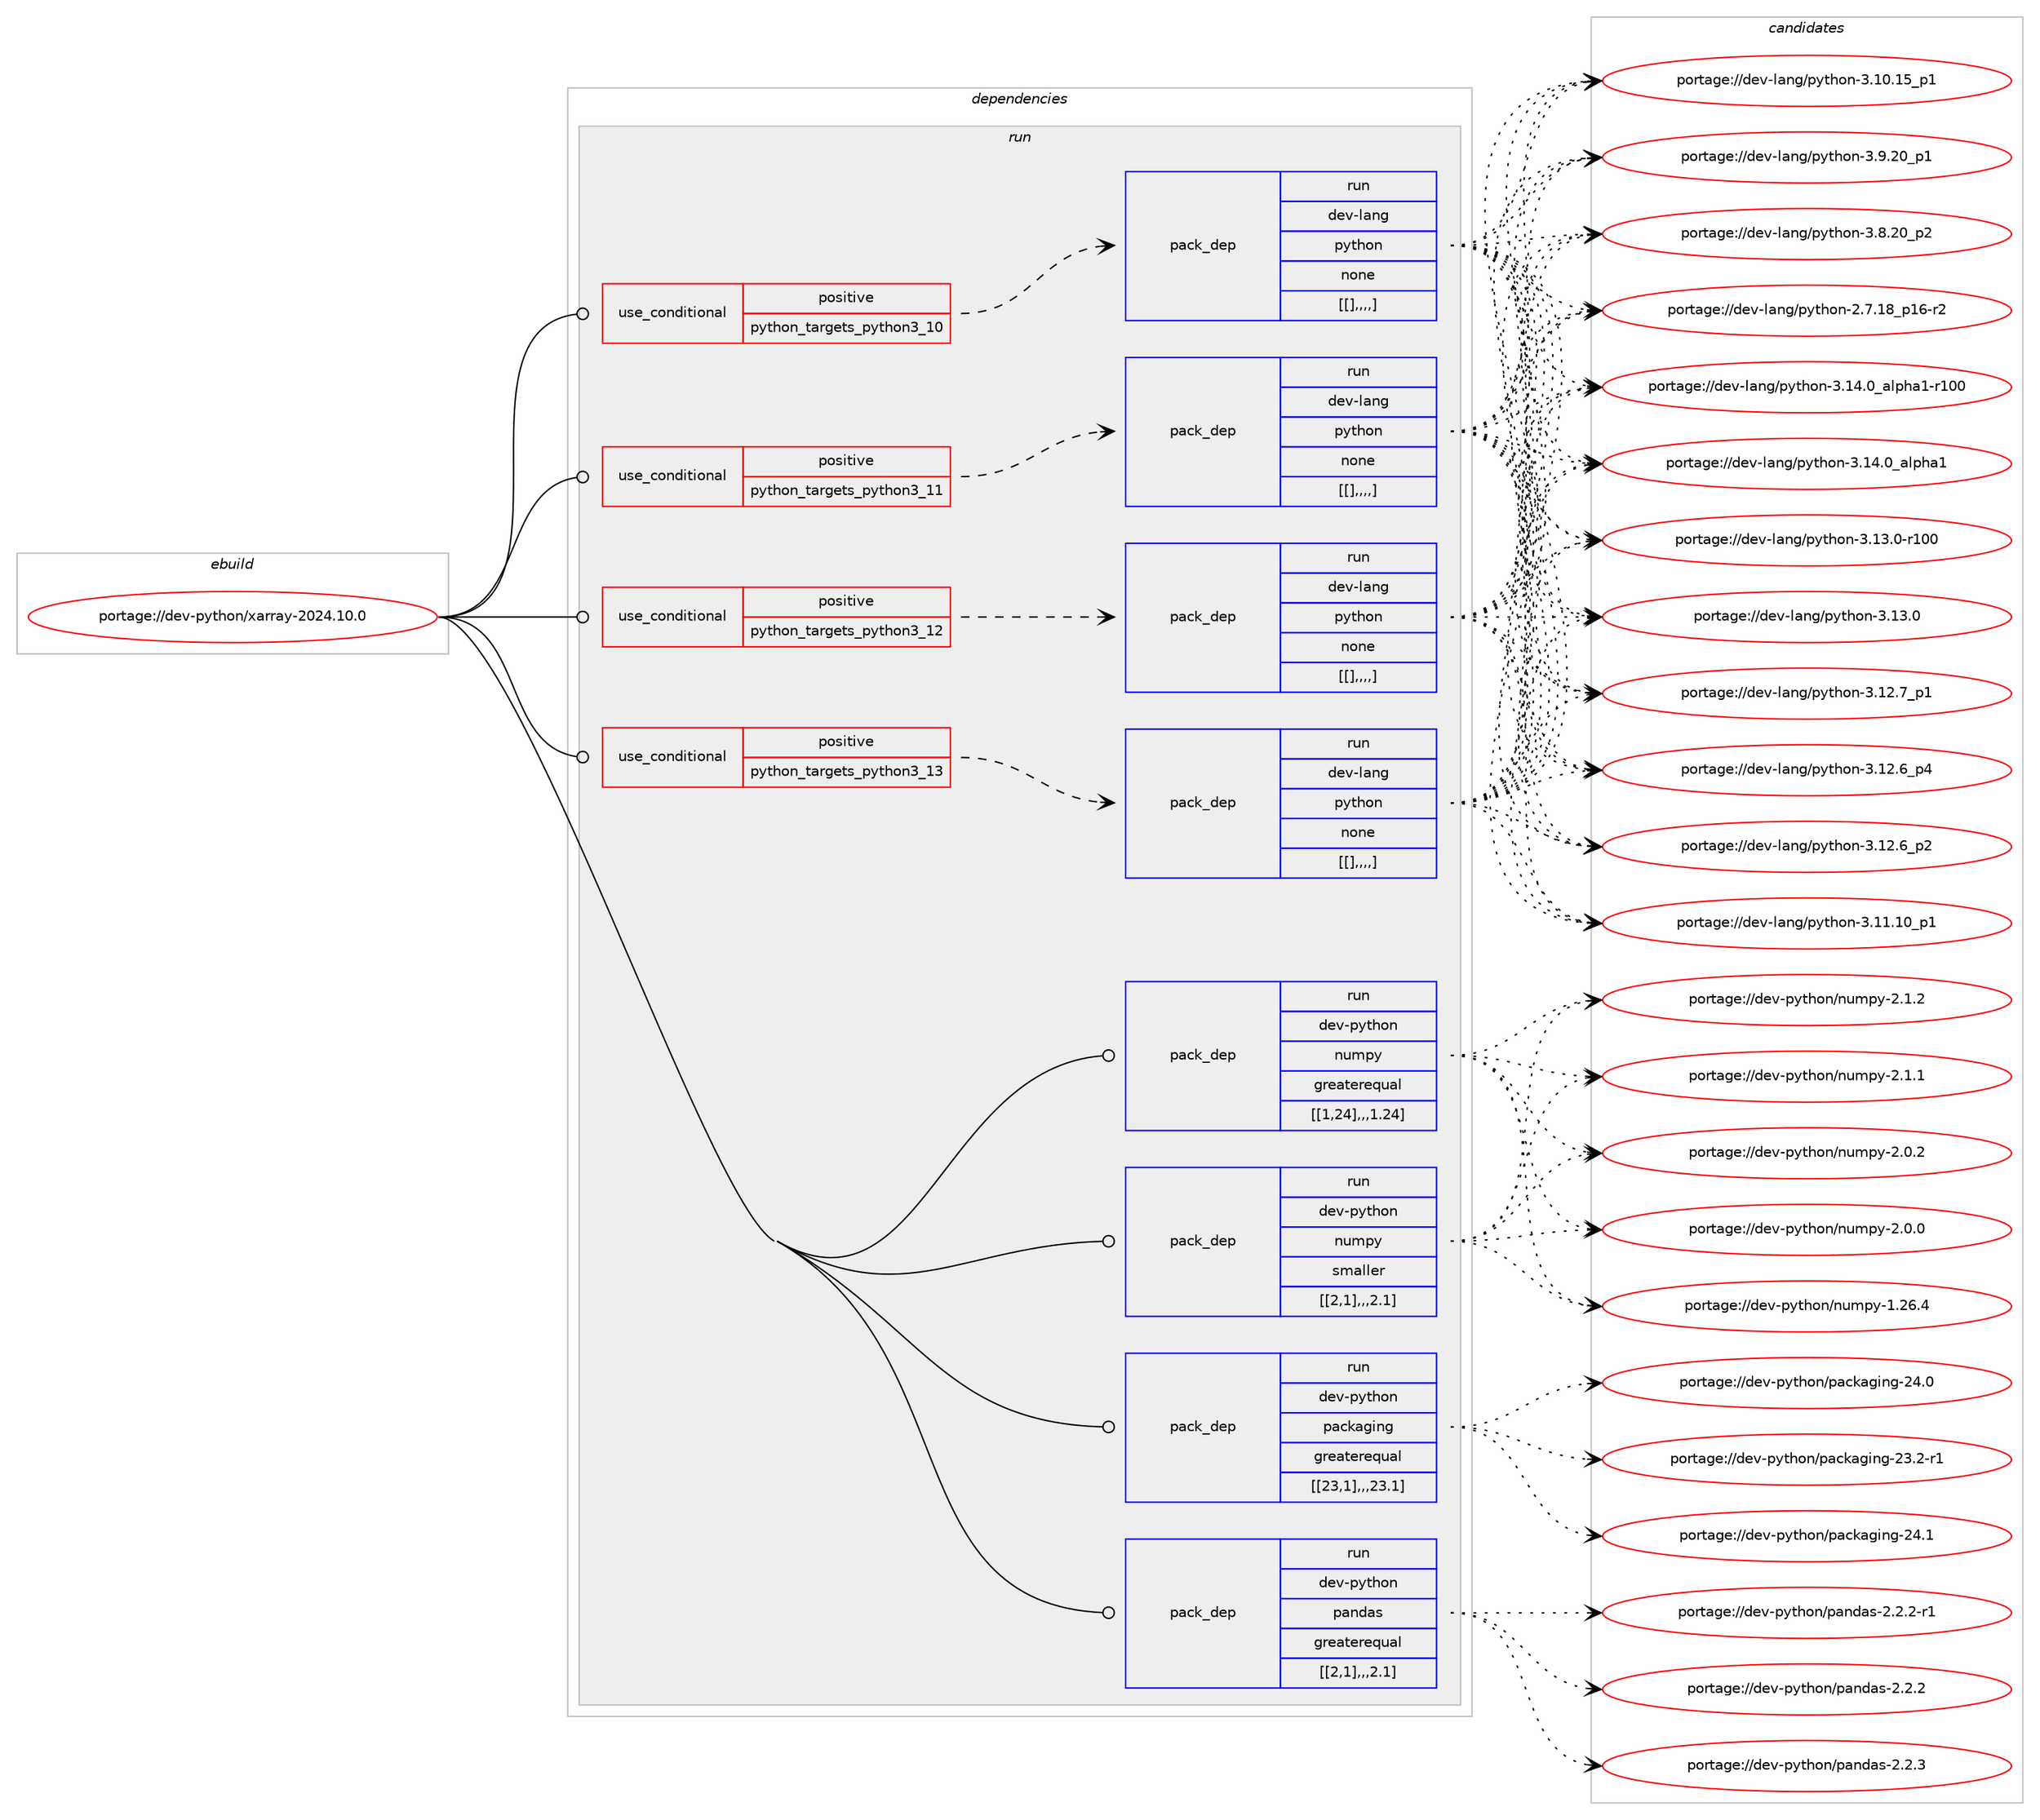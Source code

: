 digraph prolog {

# *************
# Graph options
# *************

newrank=true;
concentrate=true;
compound=true;
graph [rankdir=LR,fontname=Helvetica,fontsize=10,ranksep=1.5];#, ranksep=2.5, nodesep=0.2];
edge  [arrowhead=vee];
node  [fontname=Helvetica,fontsize=10];

# **********
# The ebuild
# **********

subgraph cluster_leftcol {
color=gray;
label=<<i>ebuild</i>>;
id [label="portage://dev-python/xarray-2024.10.0", color=red, width=4, href="../dev-python/xarray-2024.10.0.svg"];
}

# ****************
# The dependencies
# ****************

subgraph cluster_midcol {
color=gray;
label=<<i>dependencies</i>>;
subgraph cluster_compile {
fillcolor="#eeeeee";
style=filled;
label=<<i>compile</i>>;
}
subgraph cluster_compileandrun {
fillcolor="#eeeeee";
style=filled;
label=<<i>compile and run</i>>;
}
subgraph cluster_run {
fillcolor="#eeeeee";
style=filled;
label=<<i>run</i>>;
subgraph cond44271 {
dependency175098 [label=<<TABLE BORDER="0" CELLBORDER="1" CELLSPACING="0" CELLPADDING="4"><TR><TD ROWSPAN="3" CELLPADDING="10">use_conditional</TD></TR><TR><TD>positive</TD></TR><TR><TD>python_targets_python3_10</TD></TR></TABLE>>, shape=none, color=red];
subgraph pack129516 {
dependency175164 [label=<<TABLE BORDER="0" CELLBORDER="1" CELLSPACING="0" CELLPADDING="4" WIDTH="220"><TR><TD ROWSPAN="6" CELLPADDING="30">pack_dep</TD></TR><TR><TD WIDTH="110">run</TD></TR><TR><TD>dev-lang</TD></TR><TR><TD>python</TD></TR><TR><TD>none</TD></TR><TR><TD>[[],,,,]</TD></TR></TABLE>>, shape=none, color=blue];
}
dependency175098:e -> dependency175164:w [weight=20,style="dashed",arrowhead="vee"];
}
id:e -> dependency175098:w [weight=20,style="solid",arrowhead="odot"];
subgraph cond44301 {
dependency175185 [label=<<TABLE BORDER="0" CELLBORDER="1" CELLSPACING="0" CELLPADDING="4"><TR><TD ROWSPAN="3" CELLPADDING="10">use_conditional</TD></TR><TR><TD>positive</TD></TR><TR><TD>python_targets_python3_11</TD></TR></TABLE>>, shape=none, color=red];
subgraph pack129535 {
dependency175196 [label=<<TABLE BORDER="0" CELLBORDER="1" CELLSPACING="0" CELLPADDING="4" WIDTH="220"><TR><TD ROWSPAN="6" CELLPADDING="30">pack_dep</TD></TR><TR><TD WIDTH="110">run</TD></TR><TR><TD>dev-lang</TD></TR><TR><TD>python</TD></TR><TR><TD>none</TD></TR><TR><TD>[[],,,,]</TD></TR></TABLE>>, shape=none, color=blue];
}
dependency175185:e -> dependency175196:w [weight=20,style="dashed",arrowhead="vee"];
}
id:e -> dependency175185:w [weight=20,style="solid",arrowhead="odot"];
subgraph cond44317 {
dependency175202 [label=<<TABLE BORDER="0" CELLBORDER="1" CELLSPACING="0" CELLPADDING="4"><TR><TD ROWSPAN="3" CELLPADDING="10">use_conditional</TD></TR><TR><TD>positive</TD></TR><TR><TD>python_targets_python3_12</TD></TR></TABLE>>, shape=none, color=red];
subgraph pack129542 {
dependency175306 [label=<<TABLE BORDER="0" CELLBORDER="1" CELLSPACING="0" CELLPADDING="4" WIDTH="220"><TR><TD ROWSPAN="6" CELLPADDING="30">pack_dep</TD></TR><TR><TD WIDTH="110">run</TD></TR><TR><TD>dev-lang</TD></TR><TR><TD>python</TD></TR><TR><TD>none</TD></TR><TR><TD>[[],,,,]</TD></TR></TABLE>>, shape=none, color=blue];
}
dependency175202:e -> dependency175306:w [weight=20,style="dashed",arrowhead="vee"];
}
id:e -> dependency175202:w [weight=20,style="solid",arrowhead="odot"];
subgraph cond44365 {
dependency175379 [label=<<TABLE BORDER="0" CELLBORDER="1" CELLSPACING="0" CELLPADDING="4"><TR><TD ROWSPAN="3" CELLPADDING="10">use_conditional</TD></TR><TR><TD>positive</TD></TR><TR><TD>python_targets_python3_13</TD></TR></TABLE>>, shape=none, color=red];
subgraph pack129678 {
dependency175451 [label=<<TABLE BORDER="0" CELLBORDER="1" CELLSPACING="0" CELLPADDING="4" WIDTH="220"><TR><TD ROWSPAN="6" CELLPADDING="30">pack_dep</TD></TR><TR><TD WIDTH="110">run</TD></TR><TR><TD>dev-lang</TD></TR><TR><TD>python</TD></TR><TR><TD>none</TD></TR><TR><TD>[[],,,,]</TD></TR></TABLE>>, shape=none, color=blue];
}
dependency175379:e -> dependency175451:w [weight=20,style="dashed",arrowhead="vee"];
}
id:e -> dependency175379:w [weight=20,style="solid",arrowhead="odot"];
subgraph pack129695 {
dependency175476 [label=<<TABLE BORDER="0" CELLBORDER="1" CELLSPACING="0" CELLPADDING="4" WIDTH="220"><TR><TD ROWSPAN="6" CELLPADDING="30">pack_dep</TD></TR><TR><TD WIDTH="110">run</TD></TR><TR><TD>dev-python</TD></TR><TR><TD>numpy</TD></TR><TR><TD>greaterequal</TD></TR><TR><TD>[[1,24],,,1.24]</TD></TR></TABLE>>, shape=none, color=blue];
}
id:e -> dependency175476:w [weight=20,style="solid",arrowhead="odot"];
subgraph pack129699 {
dependency175483 [label=<<TABLE BORDER="0" CELLBORDER="1" CELLSPACING="0" CELLPADDING="4" WIDTH="220"><TR><TD ROWSPAN="6" CELLPADDING="30">pack_dep</TD></TR><TR><TD WIDTH="110">run</TD></TR><TR><TD>dev-python</TD></TR><TR><TD>numpy</TD></TR><TR><TD>smaller</TD></TR><TR><TD>[[2,1],,,2.1]</TD></TR></TABLE>>, shape=none, color=blue];
}
id:e -> dependency175483:w [weight=20,style="solid",arrowhead="odot"];
subgraph pack129712 {
dependency175621 [label=<<TABLE BORDER="0" CELLBORDER="1" CELLSPACING="0" CELLPADDING="4" WIDTH="220"><TR><TD ROWSPAN="6" CELLPADDING="30">pack_dep</TD></TR><TR><TD WIDTH="110">run</TD></TR><TR><TD>dev-python</TD></TR><TR><TD>packaging</TD></TR><TR><TD>greaterequal</TD></TR><TR><TD>[[23,1],,,23.1]</TD></TR></TABLE>>, shape=none, color=blue];
}
id:e -> dependency175621:w [weight=20,style="solid",arrowhead="odot"];
subgraph pack129800 {
dependency175657 [label=<<TABLE BORDER="0" CELLBORDER="1" CELLSPACING="0" CELLPADDING="4" WIDTH="220"><TR><TD ROWSPAN="6" CELLPADDING="30">pack_dep</TD></TR><TR><TD WIDTH="110">run</TD></TR><TR><TD>dev-python</TD></TR><TR><TD>pandas</TD></TR><TR><TD>greaterequal</TD></TR><TR><TD>[[2,1],,,2.1]</TD></TR></TABLE>>, shape=none, color=blue];
}
id:e -> dependency175657:w [weight=20,style="solid",arrowhead="odot"];
}
}

# **************
# The candidates
# **************

subgraph cluster_choices {
rank=same;
color=gray;
label=<<i>candidates</i>>;

subgraph choice129584 {
color=black;
nodesep=1;
choice100101118451089711010347112121116104111110455146495246489597108112104974945114494848 [label="portage://dev-lang/python-3.14.0_alpha1-r100", color=red, width=4,href="../dev-lang/python-3.14.0_alpha1-r100.svg"];
choice1001011184510897110103471121211161041111104551464952464895971081121049749 [label="portage://dev-lang/python-3.14.0_alpha1", color=red, width=4,href="../dev-lang/python-3.14.0_alpha1.svg"];
choice1001011184510897110103471121211161041111104551464951464845114494848 [label="portage://dev-lang/python-3.13.0-r100", color=red, width=4,href="../dev-lang/python-3.13.0-r100.svg"];
choice10010111845108971101034711212111610411111045514649514648 [label="portage://dev-lang/python-3.13.0", color=red, width=4,href="../dev-lang/python-3.13.0.svg"];
choice100101118451089711010347112121116104111110455146495046559511249 [label="portage://dev-lang/python-3.12.7_p1", color=red, width=4,href="../dev-lang/python-3.12.7_p1.svg"];
choice100101118451089711010347112121116104111110455146495046549511252 [label="portage://dev-lang/python-3.12.6_p4", color=red, width=4,href="../dev-lang/python-3.12.6_p4.svg"];
choice100101118451089711010347112121116104111110455146495046549511250 [label="portage://dev-lang/python-3.12.6_p2", color=red, width=4,href="../dev-lang/python-3.12.6_p2.svg"];
choice10010111845108971101034711212111610411111045514649494649489511249 [label="portage://dev-lang/python-3.11.10_p1", color=red, width=4,href="../dev-lang/python-3.11.10_p1.svg"];
choice10010111845108971101034711212111610411111045514649484649539511249 [label="portage://dev-lang/python-3.10.15_p1", color=red, width=4,href="../dev-lang/python-3.10.15_p1.svg"];
choice100101118451089711010347112121116104111110455146574650489511249 [label="portage://dev-lang/python-3.9.20_p1", color=red, width=4,href="../dev-lang/python-3.9.20_p1.svg"];
choice100101118451089711010347112121116104111110455146564650489511250 [label="portage://dev-lang/python-3.8.20_p2", color=red, width=4,href="../dev-lang/python-3.8.20_p2.svg"];
choice100101118451089711010347112121116104111110455046554649569511249544511450 [label="portage://dev-lang/python-2.7.18_p16-r2", color=red, width=4,href="../dev-lang/python-2.7.18_p16-r2.svg"];
dependency175164:e -> choice100101118451089711010347112121116104111110455146495246489597108112104974945114494848:w [style=dotted,weight="100"];
dependency175164:e -> choice1001011184510897110103471121211161041111104551464952464895971081121049749:w [style=dotted,weight="100"];
dependency175164:e -> choice1001011184510897110103471121211161041111104551464951464845114494848:w [style=dotted,weight="100"];
dependency175164:e -> choice10010111845108971101034711212111610411111045514649514648:w [style=dotted,weight="100"];
dependency175164:e -> choice100101118451089711010347112121116104111110455146495046559511249:w [style=dotted,weight="100"];
dependency175164:e -> choice100101118451089711010347112121116104111110455146495046549511252:w [style=dotted,weight="100"];
dependency175164:e -> choice100101118451089711010347112121116104111110455146495046549511250:w [style=dotted,weight="100"];
dependency175164:e -> choice10010111845108971101034711212111610411111045514649494649489511249:w [style=dotted,weight="100"];
dependency175164:e -> choice10010111845108971101034711212111610411111045514649484649539511249:w [style=dotted,weight="100"];
dependency175164:e -> choice100101118451089711010347112121116104111110455146574650489511249:w [style=dotted,weight="100"];
dependency175164:e -> choice100101118451089711010347112121116104111110455146564650489511250:w [style=dotted,weight="100"];
dependency175164:e -> choice100101118451089711010347112121116104111110455046554649569511249544511450:w [style=dotted,weight="100"];
}
subgraph choice129611 {
color=black;
nodesep=1;
choice100101118451089711010347112121116104111110455146495246489597108112104974945114494848 [label="portage://dev-lang/python-3.14.0_alpha1-r100", color=red, width=4,href="../dev-lang/python-3.14.0_alpha1-r100.svg"];
choice1001011184510897110103471121211161041111104551464952464895971081121049749 [label="portage://dev-lang/python-3.14.0_alpha1", color=red, width=4,href="../dev-lang/python-3.14.0_alpha1.svg"];
choice1001011184510897110103471121211161041111104551464951464845114494848 [label="portage://dev-lang/python-3.13.0-r100", color=red, width=4,href="../dev-lang/python-3.13.0-r100.svg"];
choice10010111845108971101034711212111610411111045514649514648 [label="portage://dev-lang/python-3.13.0", color=red, width=4,href="../dev-lang/python-3.13.0.svg"];
choice100101118451089711010347112121116104111110455146495046559511249 [label="portage://dev-lang/python-3.12.7_p1", color=red, width=4,href="../dev-lang/python-3.12.7_p1.svg"];
choice100101118451089711010347112121116104111110455146495046549511252 [label="portage://dev-lang/python-3.12.6_p4", color=red, width=4,href="../dev-lang/python-3.12.6_p4.svg"];
choice100101118451089711010347112121116104111110455146495046549511250 [label="portage://dev-lang/python-3.12.6_p2", color=red, width=4,href="../dev-lang/python-3.12.6_p2.svg"];
choice10010111845108971101034711212111610411111045514649494649489511249 [label="portage://dev-lang/python-3.11.10_p1", color=red, width=4,href="../dev-lang/python-3.11.10_p1.svg"];
choice10010111845108971101034711212111610411111045514649484649539511249 [label="portage://dev-lang/python-3.10.15_p1", color=red, width=4,href="../dev-lang/python-3.10.15_p1.svg"];
choice100101118451089711010347112121116104111110455146574650489511249 [label="portage://dev-lang/python-3.9.20_p1", color=red, width=4,href="../dev-lang/python-3.9.20_p1.svg"];
choice100101118451089711010347112121116104111110455146564650489511250 [label="portage://dev-lang/python-3.8.20_p2", color=red, width=4,href="../dev-lang/python-3.8.20_p2.svg"];
choice100101118451089711010347112121116104111110455046554649569511249544511450 [label="portage://dev-lang/python-2.7.18_p16-r2", color=red, width=4,href="../dev-lang/python-2.7.18_p16-r2.svg"];
dependency175196:e -> choice100101118451089711010347112121116104111110455146495246489597108112104974945114494848:w [style=dotted,weight="100"];
dependency175196:e -> choice1001011184510897110103471121211161041111104551464952464895971081121049749:w [style=dotted,weight="100"];
dependency175196:e -> choice1001011184510897110103471121211161041111104551464951464845114494848:w [style=dotted,weight="100"];
dependency175196:e -> choice10010111845108971101034711212111610411111045514649514648:w [style=dotted,weight="100"];
dependency175196:e -> choice100101118451089711010347112121116104111110455146495046559511249:w [style=dotted,weight="100"];
dependency175196:e -> choice100101118451089711010347112121116104111110455146495046549511252:w [style=dotted,weight="100"];
dependency175196:e -> choice100101118451089711010347112121116104111110455146495046549511250:w [style=dotted,weight="100"];
dependency175196:e -> choice10010111845108971101034711212111610411111045514649494649489511249:w [style=dotted,weight="100"];
dependency175196:e -> choice10010111845108971101034711212111610411111045514649484649539511249:w [style=dotted,weight="100"];
dependency175196:e -> choice100101118451089711010347112121116104111110455146574650489511249:w [style=dotted,weight="100"];
dependency175196:e -> choice100101118451089711010347112121116104111110455146564650489511250:w [style=dotted,weight="100"];
dependency175196:e -> choice100101118451089711010347112121116104111110455046554649569511249544511450:w [style=dotted,weight="100"];
}
subgraph choice129620 {
color=black;
nodesep=1;
choice100101118451089711010347112121116104111110455146495246489597108112104974945114494848 [label="portage://dev-lang/python-3.14.0_alpha1-r100", color=red, width=4,href="../dev-lang/python-3.14.0_alpha1-r100.svg"];
choice1001011184510897110103471121211161041111104551464952464895971081121049749 [label="portage://dev-lang/python-3.14.0_alpha1", color=red, width=4,href="../dev-lang/python-3.14.0_alpha1.svg"];
choice1001011184510897110103471121211161041111104551464951464845114494848 [label="portage://dev-lang/python-3.13.0-r100", color=red, width=4,href="../dev-lang/python-3.13.0-r100.svg"];
choice10010111845108971101034711212111610411111045514649514648 [label="portage://dev-lang/python-3.13.0", color=red, width=4,href="../dev-lang/python-3.13.0.svg"];
choice100101118451089711010347112121116104111110455146495046559511249 [label="portage://dev-lang/python-3.12.7_p1", color=red, width=4,href="../dev-lang/python-3.12.7_p1.svg"];
choice100101118451089711010347112121116104111110455146495046549511252 [label="portage://dev-lang/python-3.12.6_p4", color=red, width=4,href="../dev-lang/python-3.12.6_p4.svg"];
choice100101118451089711010347112121116104111110455146495046549511250 [label="portage://dev-lang/python-3.12.6_p2", color=red, width=4,href="../dev-lang/python-3.12.6_p2.svg"];
choice10010111845108971101034711212111610411111045514649494649489511249 [label="portage://dev-lang/python-3.11.10_p1", color=red, width=4,href="../dev-lang/python-3.11.10_p1.svg"];
choice10010111845108971101034711212111610411111045514649484649539511249 [label="portage://dev-lang/python-3.10.15_p1", color=red, width=4,href="../dev-lang/python-3.10.15_p1.svg"];
choice100101118451089711010347112121116104111110455146574650489511249 [label="portage://dev-lang/python-3.9.20_p1", color=red, width=4,href="../dev-lang/python-3.9.20_p1.svg"];
choice100101118451089711010347112121116104111110455146564650489511250 [label="portage://dev-lang/python-3.8.20_p2", color=red, width=4,href="../dev-lang/python-3.8.20_p2.svg"];
choice100101118451089711010347112121116104111110455046554649569511249544511450 [label="portage://dev-lang/python-2.7.18_p16-r2", color=red, width=4,href="../dev-lang/python-2.7.18_p16-r2.svg"];
dependency175306:e -> choice100101118451089711010347112121116104111110455146495246489597108112104974945114494848:w [style=dotted,weight="100"];
dependency175306:e -> choice1001011184510897110103471121211161041111104551464952464895971081121049749:w [style=dotted,weight="100"];
dependency175306:e -> choice1001011184510897110103471121211161041111104551464951464845114494848:w [style=dotted,weight="100"];
dependency175306:e -> choice10010111845108971101034711212111610411111045514649514648:w [style=dotted,weight="100"];
dependency175306:e -> choice100101118451089711010347112121116104111110455146495046559511249:w [style=dotted,weight="100"];
dependency175306:e -> choice100101118451089711010347112121116104111110455146495046549511252:w [style=dotted,weight="100"];
dependency175306:e -> choice100101118451089711010347112121116104111110455146495046549511250:w [style=dotted,weight="100"];
dependency175306:e -> choice10010111845108971101034711212111610411111045514649494649489511249:w [style=dotted,weight="100"];
dependency175306:e -> choice10010111845108971101034711212111610411111045514649484649539511249:w [style=dotted,weight="100"];
dependency175306:e -> choice100101118451089711010347112121116104111110455146574650489511249:w [style=dotted,weight="100"];
dependency175306:e -> choice100101118451089711010347112121116104111110455146564650489511250:w [style=dotted,weight="100"];
dependency175306:e -> choice100101118451089711010347112121116104111110455046554649569511249544511450:w [style=dotted,weight="100"];
}
subgraph choice129646 {
color=black;
nodesep=1;
choice100101118451089711010347112121116104111110455146495246489597108112104974945114494848 [label="portage://dev-lang/python-3.14.0_alpha1-r100", color=red, width=4,href="../dev-lang/python-3.14.0_alpha1-r100.svg"];
choice1001011184510897110103471121211161041111104551464952464895971081121049749 [label="portage://dev-lang/python-3.14.0_alpha1", color=red, width=4,href="../dev-lang/python-3.14.0_alpha1.svg"];
choice1001011184510897110103471121211161041111104551464951464845114494848 [label="portage://dev-lang/python-3.13.0-r100", color=red, width=4,href="../dev-lang/python-3.13.0-r100.svg"];
choice10010111845108971101034711212111610411111045514649514648 [label="portage://dev-lang/python-3.13.0", color=red, width=4,href="../dev-lang/python-3.13.0.svg"];
choice100101118451089711010347112121116104111110455146495046559511249 [label="portage://dev-lang/python-3.12.7_p1", color=red, width=4,href="../dev-lang/python-3.12.7_p1.svg"];
choice100101118451089711010347112121116104111110455146495046549511252 [label="portage://dev-lang/python-3.12.6_p4", color=red, width=4,href="../dev-lang/python-3.12.6_p4.svg"];
choice100101118451089711010347112121116104111110455146495046549511250 [label="portage://dev-lang/python-3.12.6_p2", color=red, width=4,href="../dev-lang/python-3.12.6_p2.svg"];
choice10010111845108971101034711212111610411111045514649494649489511249 [label="portage://dev-lang/python-3.11.10_p1", color=red, width=4,href="../dev-lang/python-3.11.10_p1.svg"];
choice10010111845108971101034711212111610411111045514649484649539511249 [label="portage://dev-lang/python-3.10.15_p1", color=red, width=4,href="../dev-lang/python-3.10.15_p1.svg"];
choice100101118451089711010347112121116104111110455146574650489511249 [label="portage://dev-lang/python-3.9.20_p1", color=red, width=4,href="../dev-lang/python-3.9.20_p1.svg"];
choice100101118451089711010347112121116104111110455146564650489511250 [label="portage://dev-lang/python-3.8.20_p2", color=red, width=4,href="../dev-lang/python-3.8.20_p2.svg"];
choice100101118451089711010347112121116104111110455046554649569511249544511450 [label="portage://dev-lang/python-2.7.18_p16-r2", color=red, width=4,href="../dev-lang/python-2.7.18_p16-r2.svg"];
dependency175451:e -> choice100101118451089711010347112121116104111110455146495246489597108112104974945114494848:w [style=dotted,weight="100"];
dependency175451:e -> choice1001011184510897110103471121211161041111104551464952464895971081121049749:w [style=dotted,weight="100"];
dependency175451:e -> choice1001011184510897110103471121211161041111104551464951464845114494848:w [style=dotted,weight="100"];
dependency175451:e -> choice10010111845108971101034711212111610411111045514649514648:w [style=dotted,weight="100"];
dependency175451:e -> choice100101118451089711010347112121116104111110455146495046559511249:w [style=dotted,weight="100"];
dependency175451:e -> choice100101118451089711010347112121116104111110455146495046549511252:w [style=dotted,weight="100"];
dependency175451:e -> choice100101118451089711010347112121116104111110455146495046549511250:w [style=dotted,weight="100"];
dependency175451:e -> choice10010111845108971101034711212111610411111045514649494649489511249:w [style=dotted,weight="100"];
dependency175451:e -> choice10010111845108971101034711212111610411111045514649484649539511249:w [style=dotted,weight="100"];
dependency175451:e -> choice100101118451089711010347112121116104111110455146574650489511249:w [style=dotted,weight="100"];
dependency175451:e -> choice100101118451089711010347112121116104111110455146564650489511250:w [style=dotted,weight="100"];
dependency175451:e -> choice100101118451089711010347112121116104111110455046554649569511249544511450:w [style=dotted,weight="100"];
}
subgraph choice129663 {
color=black;
nodesep=1;
choice1001011184511212111610411111047110117109112121455046494650 [label="portage://dev-python/numpy-2.1.2", color=red, width=4,href="../dev-python/numpy-2.1.2.svg"];
choice1001011184511212111610411111047110117109112121455046494649 [label="portage://dev-python/numpy-2.1.1", color=red, width=4,href="../dev-python/numpy-2.1.1.svg"];
choice1001011184511212111610411111047110117109112121455046484650 [label="portage://dev-python/numpy-2.0.2", color=red, width=4,href="../dev-python/numpy-2.0.2.svg"];
choice1001011184511212111610411111047110117109112121455046484648 [label="portage://dev-python/numpy-2.0.0", color=red, width=4,href="../dev-python/numpy-2.0.0.svg"];
choice100101118451121211161041111104711011710911212145494650544652 [label="portage://dev-python/numpy-1.26.4", color=red, width=4,href="../dev-python/numpy-1.26.4.svg"];
dependency175476:e -> choice1001011184511212111610411111047110117109112121455046494650:w [style=dotted,weight="100"];
dependency175476:e -> choice1001011184511212111610411111047110117109112121455046494649:w [style=dotted,weight="100"];
dependency175476:e -> choice1001011184511212111610411111047110117109112121455046484650:w [style=dotted,weight="100"];
dependency175476:e -> choice1001011184511212111610411111047110117109112121455046484648:w [style=dotted,weight="100"];
dependency175476:e -> choice100101118451121211161041111104711011710911212145494650544652:w [style=dotted,weight="100"];
}
subgraph choice129668 {
color=black;
nodesep=1;
choice1001011184511212111610411111047110117109112121455046494650 [label="portage://dev-python/numpy-2.1.2", color=red, width=4,href="../dev-python/numpy-2.1.2.svg"];
choice1001011184511212111610411111047110117109112121455046494649 [label="portage://dev-python/numpy-2.1.1", color=red, width=4,href="../dev-python/numpy-2.1.1.svg"];
choice1001011184511212111610411111047110117109112121455046484650 [label="portage://dev-python/numpy-2.0.2", color=red, width=4,href="../dev-python/numpy-2.0.2.svg"];
choice1001011184511212111610411111047110117109112121455046484648 [label="portage://dev-python/numpy-2.0.0", color=red, width=4,href="../dev-python/numpy-2.0.0.svg"];
choice100101118451121211161041111104711011710911212145494650544652 [label="portage://dev-python/numpy-1.26.4", color=red, width=4,href="../dev-python/numpy-1.26.4.svg"];
dependency175483:e -> choice1001011184511212111610411111047110117109112121455046494650:w [style=dotted,weight="100"];
dependency175483:e -> choice1001011184511212111610411111047110117109112121455046494649:w [style=dotted,weight="100"];
dependency175483:e -> choice1001011184511212111610411111047110117109112121455046484650:w [style=dotted,weight="100"];
dependency175483:e -> choice1001011184511212111610411111047110117109112121455046484648:w [style=dotted,weight="100"];
dependency175483:e -> choice100101118451121211161041111104711011710911212145494650544652:w [style=dotted,weight="100"];
}
subgraph choice129673 {
color=black;
nodesep=1;
choice10010111845112121116104111110471129799107971031051101034550524649 [label="portage://dev-python/packaging-24.1", color=red, width=4,href="../dev-python/packaging-24.1.svg"];
choice10010111845112121116104111110471129799107971031051101034550524648 [label="portage://dev-python/packaging-24.0", color=red, width=4,href="../dev-python/packaging-24.0.svg"];
choice100101118451121211161041111104711297991079710310511010345505146504511449 [label="portage://dev-python/packaging-23.2-r1", color=red, width=4,href="../dev-python/packaging-23.2-r1.svg"];
dependency175621:e -> choice10010111845112121116104111110471129799107971031051101034550524649:w [style=dotted,weight="100"];
dependency175621:e -> choice10010111845112121116104111110471129799107971031051101034550524648:w [style=dotted,weight="100"];
dependency175621:e -> choice100101118451121211161041111104711297991079710310511010345505146504511449:w [style=dotted,weight="100"];
}
subgraph choice129678 {
color=black;
nodesep=1;
choice10010111845112121116104111110471129711010097115455046504651 [label="portage://dev-python/pandas-2.2.3", color=red, width=4,href="../dev-python/pandas-2.2.3.svg"];
choice100101118451121211161041111104711297110100971154550465046504511449 [label="portage://dev-python/pandas-2.2.2-r1", color=red, width=4,href="../dev-python/pandas-2.2.2-r1.svg"];
choice10010111845112121116104111110471129711010097115455046504650 [label="portage://dev-python/pandas-2.2.2", color=red, width=4,href="../dev-python/pandas-2.2.2.svg"];
dependency175657:e -> choice10010111845112121116104111110471129711010097115455046504651:w [style=dotted,weight="100"];
dependency175657:e -> choice100101118451121211161041111104711297110100971154550465046504511449:w [style=dotted,weight="100"];
dependency175657:e -> choice10010111845112121116104111110471129711010097115455046504650:w [style=dotted,weight="100"];
}
}

}
